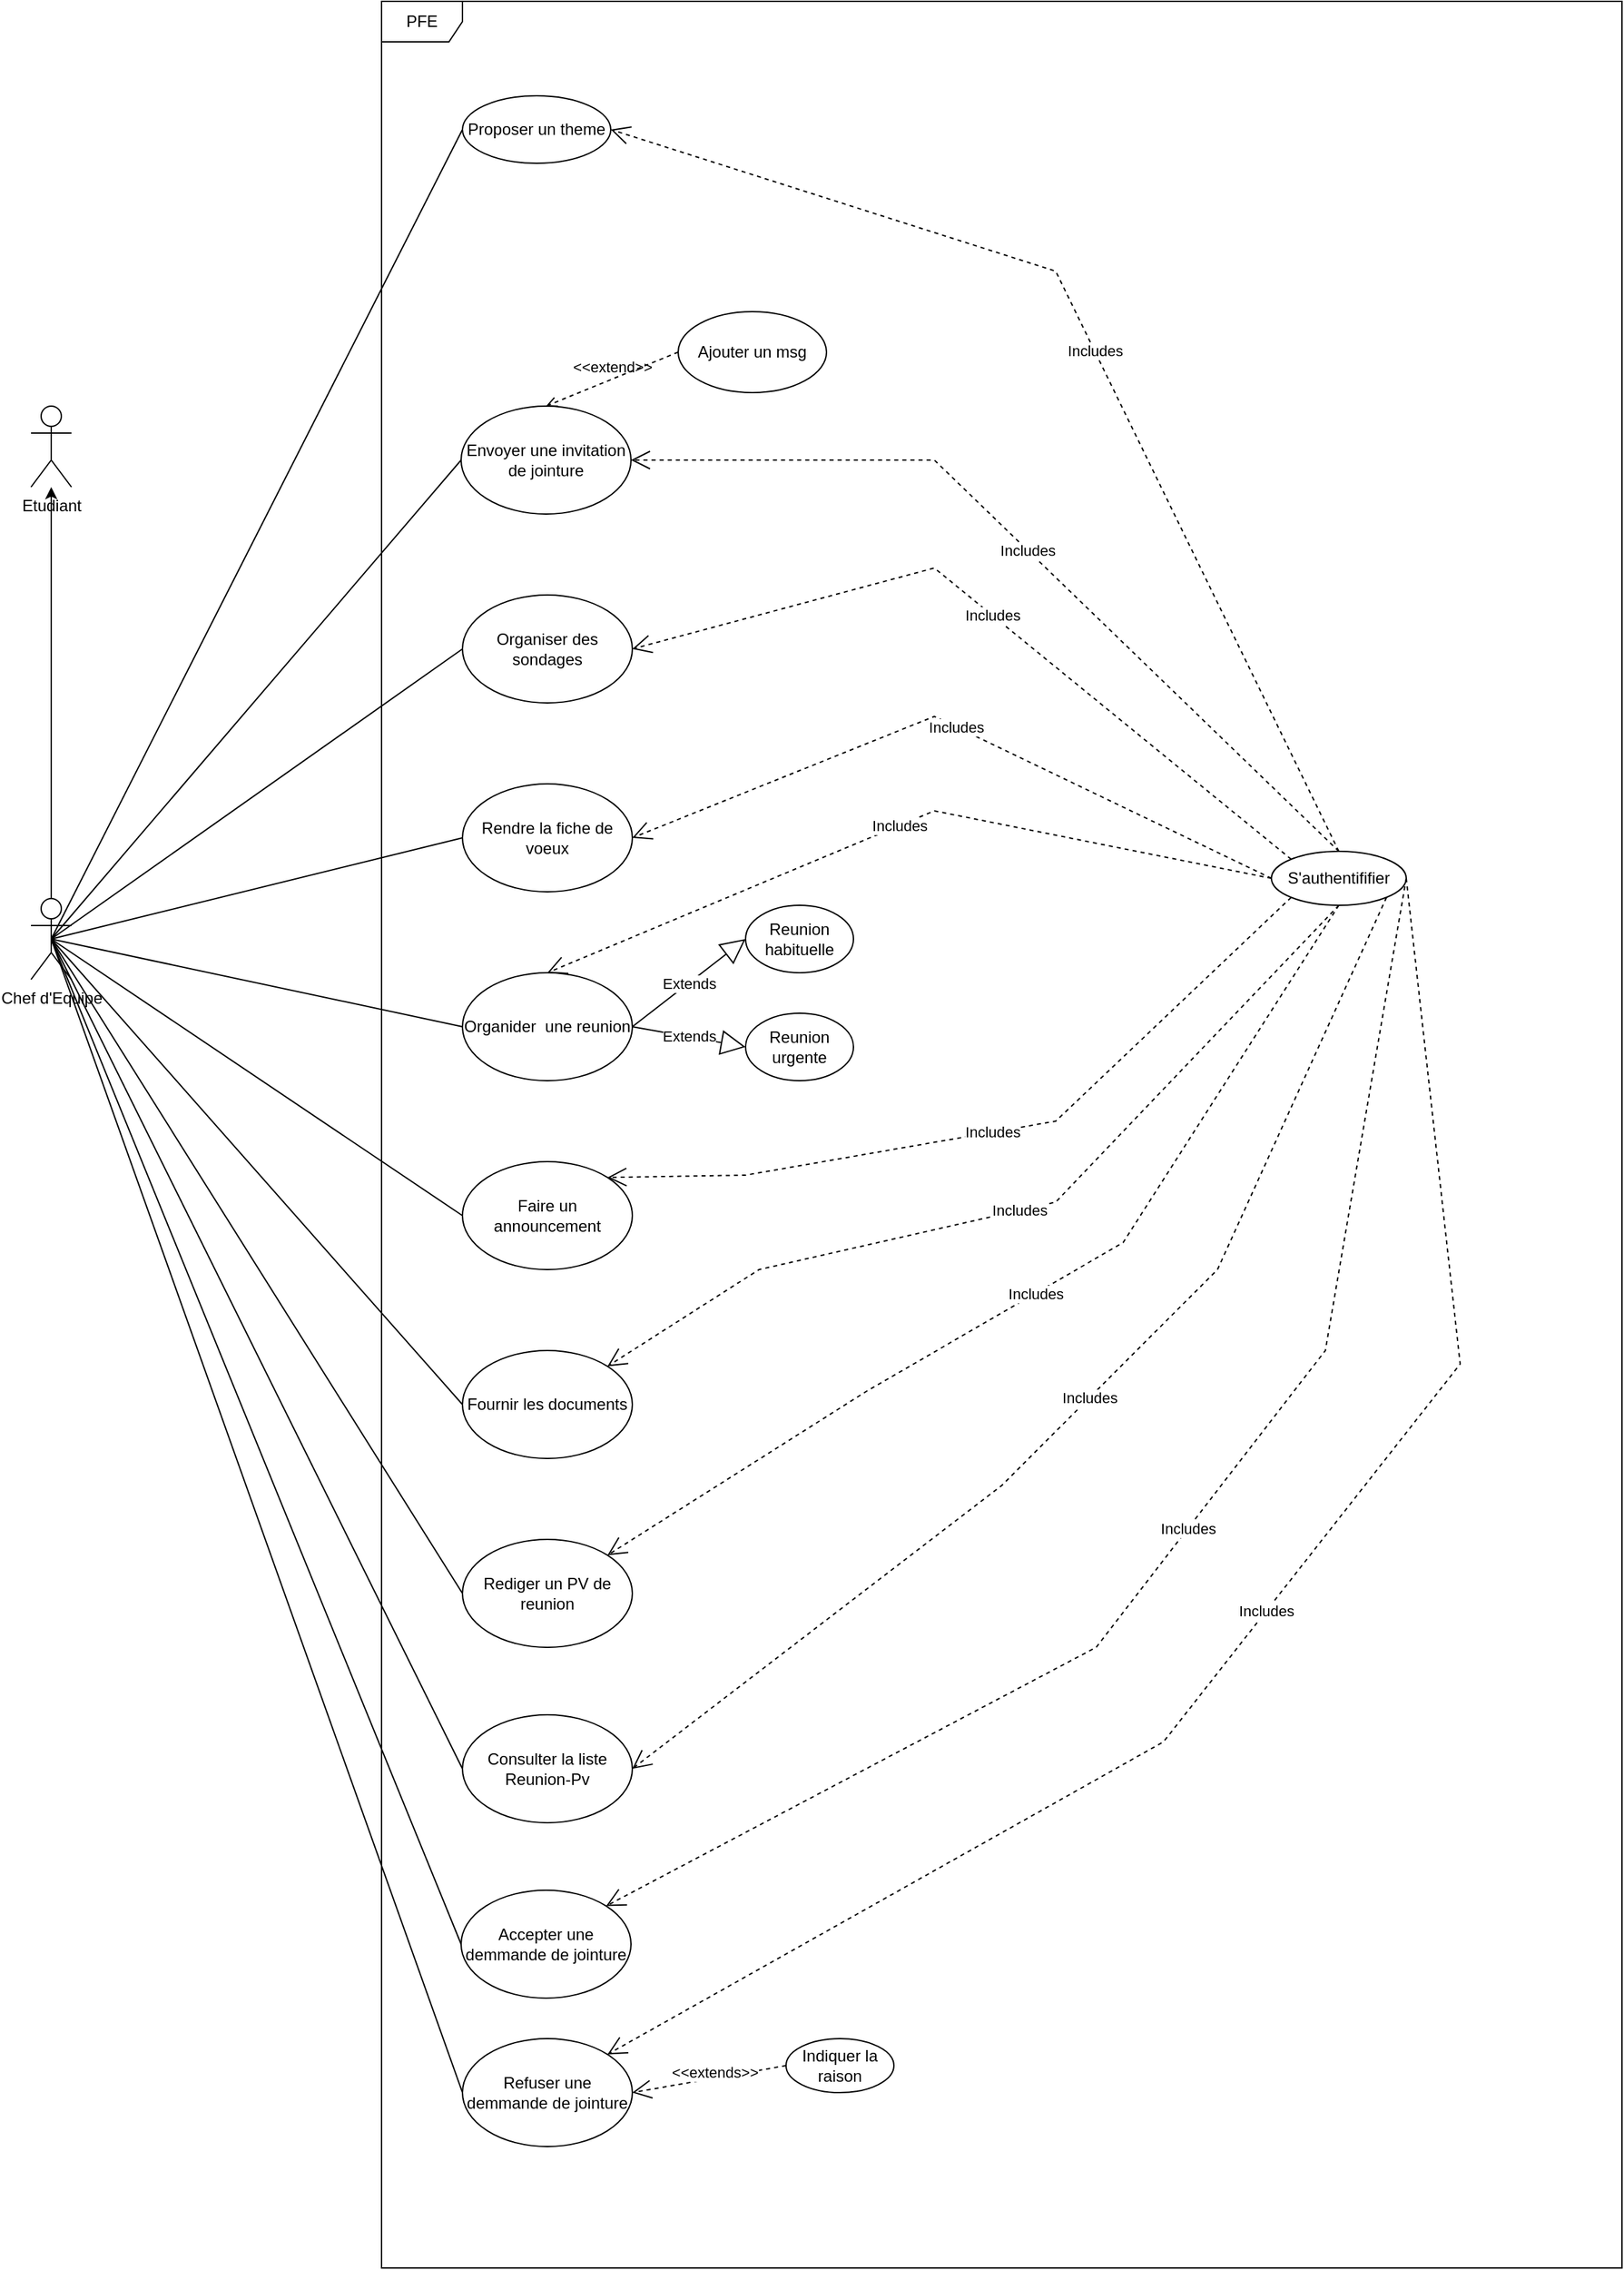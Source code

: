 <mxfile version="16.6.8" type="github">
  <diagram id="A067LKS2ry-VZMvpZOUi" name="Page-1">
    <mxGraphModel dx="751" dy="438" grid="1" gridSize="10" guides="1" tooltips="1" connect="1" arrows="1" fold="1" page="1" pageScale="1" pageWidth="827" pageHeight="1169" math="0" shadow="0">
      <root>
        <mxCell id="0" />
        <mxCell id="1" parent="0" />
        <mxCell id="kKdQHFVWe_23k0Kt-Wqn-3" value="" style="edgeStyle=orthogonalEdgeStyle;rounded=0;orthogonalLoop=1;jettySize=auto;html=1;" parent="1" source="kKdQHFVWe_23k0Kt-Wqn-1" target="kKdQHFVWe_23k0Kt-Wqn-2" edge="1">
          <mxGeometry relative="1" as="geometry" />
        </mxCell>
        <mxCell id="kKdQHFVWe_23k0Kt-Wqn-1" value="Chef d&#39;Equipe" style="shape=umlActor;verticalLabelPosition=bottom;verticalAlign=top;html=1;outlineConnect=0;" parent="1" vertex="1">
          <mxGeometry x="40" y="675" width="30" height="60" as="geometry" />
        </mxCell>
        <mxCell id="kKdQHFVWe_23k0Kt-Wqn-2" value="Etudiant&lt;br&gt;" style="shape=umlActor;verticalLabelPosition=bottom;verticalAlign=top;html=1;outlineConnect=0;" parent="1" vertex="1">
          <mxGeometry x="40" y="310" width="30" height="60" as="geometry" />
        </mxCell>
        <mxCell id="kKdQHFVWe_23k0Kt-Wqn-8" value="PFE" style="shape=umlFrame;whiteSpace=wrap;html=1;" parent="1" vertex="1">
          <mxGeometry x="300" y="10" width="920" height="1680" as="geometry" />
        </mxCell>
        <mxCell id="kKdQHFVWe_23k0Kt-Wqn-9" value="Proposer un theme" style="ellipse;whiteSpace=wrap;html=1;" parent="1" vertex="1">
          <mxGeometry x="360" y="80" width="110" height="50" as="geometry" />
        </mxCell>
        <mxCell id="kKdQHFVWe_23k0Kt-Wqn-11" value="Envoyer une invitation de jointure" style="ellipse;whiteSpace=wrap;html=1;" parent="1" vertex="1">
          <mxGeometry x="359" y="310" width="126" height="80" as="geometry" />
        </mxCell>
        <mxCell id="kKdQHFVWe_23k0Kt-Wqn-12" value="Organiser des sondages" style="ellipse;whiteSpace=wrap;html=1;" parent="1" vertex="1">
          <mxGeometry x="360" y="450" width="126" height="80" as="geometry" />
        </mxCell>
        <mxCell id="kKdQHFVWe_23k0Kt-Wqn-13" value="Rendre la fiche de voeux" style="ellipse;whiteSpace=wrap;html=1;" parent="1" vertex="1">
          <mxGeometry x="360" y="590" width="126" height="80" as="geometry" />
        </mxCell>
        <mxCell id="kKdQHFVWe_23k0Kt-Wqn-14" value="Organider&amp;nbsp; une reunion" style="ellipse;whiteSpace=wrap;html=1;" parent="1" vertex="1">
          <mxGeometry x="360" y="730" width="126" height="80" as="geometry" />
        </mxCell>
        <mxCell id="kKdQHFVWe_23k0Kt-Wqn-16" value="Reunion urgente" style="ellipse;whiteSpace=wrap;html=1;" parent="1" vertex="1">
          <mxGeometry x="570" y="760" width="80" height="50" as="geometry" />
        </mxCell>
        <mxCell id="kKdQHFVWe_23k0Kt-Wqn-18" value="Extends" style="endArrow=block;endSize=16;endFill=0;html=1;rounded=0;exitX=1;exitY=0.5;exitDx=0;exitDy=0;entryX=0;entryY=0.5;entryDx=0;entryDy=0;" parent="1" source="kKdQHFVWe_23k0Kt-Wqn-14" target="kKdQHFVWe_23k0Kt-Wqn-20" edge="1">
          <mxGeometry width="160" relative="1" as="geometry">
            <mxPoint x="540" y="770" as="sourcePoint" />
            <mxPoint x="570" y="705.0" as="targetPoint" />
          </mxGeometry>
        </mxCell>
        <mxCell id="kKdQHFVWe_23k0Kt-Wqn-19" value="Extends" style="endArrow=block;endSize=16;endFill=0;html=1;rounded=0;exitX=1;exitY=0.5;exitDx=0;exitDy=0;entryX=0;entryY=0.5;entryDx=0;entryDy=0;" parent="1" source="kKdQHFVWe_23k0Kt-Wqn-14" target="kKdQHFVWe_23k0Kt-Wqn-16" edge="1">
          <mxGeometry width="160" relative="1" as="geometry">
            <mxPoint x="496.0" y="780.0" as="sourcePoint" />
            <mxPoint x="580.0" y="720.0" as="targetPoint" />
          </mxGeometry>
        </mxCell>
        <mxCell id="kKdQHFVWe_23k0Kt-Wqn-20" value="Reunion habituelle" style="ellipse;whiteSpace=wrap;html=1;" parent="1" vertex="1">
          <mxGeometry x="570" y="680" width="80" height="50" as="geometry" />
        </mxCell>
        <mxCell id="kKdQHFVWe_23k0Kt-Wqn-21" value="Faire un announcement" style="ellipse;whiteSpace=wrap;html=1;" parent="1" vertex="1">
          <mxGeometry x="360" y="870" width="126" height="80" as="geometry" />
        </mxCell>
        <mxCell id="kKdQHFVWe_23k0Kt-Wqn-22" value="Fournir les documents" style="ellipse;whiteSpace=wrap;html=1;" parent="1" vertex="1">
          <mxGeometry x="360" y="1010" width="126" height="80" as="geometry" />
        </mxCell>
        <mxCell id="kKdQHFVWe_23k0Kt-Wqn-23" value="Rediger un PV de reunion" style="ellipse;whiteSpace=wrap;html=1;" parent="1" vertex="1">
          <mxGeometry x="360" y="1150" width="126" height="80" as="geometry" />
        </mxCell>
        <mxCell id="kKdQHFVWe_23k0Kt-Wqn-26" value="Consulter la liste Reunion-Pv" style="ellipse;whiteSpace=wrap;html=1;" parent="1" vertex="1">
          <mxGeometry x="360" y="1280" width="126" height="80" as="geometry" />
        </mxCell>
        <mxCell id="kKdQHFVWe_23k0Kt-Wqn-29" value="" style="endArrow=none;html=1;rounded=0;entryX=0;entryY=0.5;entryDx=0;entryDy=0;exitX=0.5;exitY=0.5;exitDx=0;exitDy=0;exitPerimeter=0;" parent="1" source="kKdQHFVWe_23k0Kt-Wqn-1" target="kKdQHFVWe_23k0Kt-Wqn-9" edge="1">
          <mxGeometry width="50" height="50" relative="1" as="geometry">
            <mxPoint x="50" y="650" as="sourcePoint" />
            <mxPoint x="100" y="600" as="targetPoint" />
          </mxGeometry>
        </mxCell>
        <mxCell id="kKdQHFVWe_23k0Kt-Wqn-33" value="" style="endArrow=none;html=1;rounded=0;entryX=0;entryY=0.5;entryDx=0;entryDy=0;exitX=0.5;exitY=0.5;exitDx=0;exitDy=0;exitPerimeter=0;" parent="1" source="kKdQHFVWe_23k0Kt-Wqn-1" target="kKdQHFVWe_23k0Kt-Wqn-11" edge="1">
          <mxGeometry width="50" height="50" relative="1" as="geometry">
            <mxPoint x="80" y="581.99" as="sourcePoint" />
            <mxPoint x="369" y="235" as="targetPoint" />
          </mxGeometry>
        </mxCell>
        <mxCell id="kKdQHFVWe_23k0Kt-Wqn-34" value="" style="endArrow=none;html=1;rounded=0;entryX=0;entryY=0.5;entryDx=0;entryDy=0;exitX=0.5;exitY=0.5;exitDx=0;exitDy=0;exitPerimeter=0;" parent="1" source="kKdQHFVWe_23k0Kt-Wqn-1" target="kKdQHFVWe_23k0Kt-Wqn-12" edge="1">
          <mxGeometry width="50" height="50" relative="1" as="geometry">
            <mxPoint x="65" y="600" as="sourcePoint" />
            <mxPoint x="369.0" y="360" as="targetPoint" />
          </mxGeometry>
        </mxCell>
        <mxCell id="kKdQHFVWe_23k0Kt-Wqn-35" value="" style="endArrow=none;html=1;rounded=0;entryX=0;entryY=0.5;entryDx=0;entryDy=0;exitX=0.5;exitY=0.5;exitDx=0;exitDy=0;exitPerimeter=0;" parent="1" source="kKdQHFVWe_23k0Kt-Wqn-1" target="kKdQHFVWe_23k0Kt-Wqn-13" edge="1">
          <mxGeometry width="50" height="50" relative="1" as="geometry">
            <mxPoint x="65" y="600" as="sourcePoint" />
            <mxPoint x="370.0" y="500" as="targetPoint" />
          </mxGeometry>
        </mxCell>
        <mxCell id="kKdQHFVWe_23k0Kt-Wqn-37" value="" style="endArrow=none;html=1;rounded=0;entryX=0;entryY=0.5;entryDx=0;entryDy=0;exitX=0.5;exitY=0.5;exitDx=0;exitDy=0;exitPerimeter=0;" parent="1" source="kKdQHFVWe_23k0Kt-Wqn-1" target="kKdQHFVWe_23k0Kt-Wqn-14" edge="1">
          <mxGeometry width="50" height="50" relative="1" as="geometry">
            <mxPoint x="65" y="600" as="sourcePoint" />
            <mxPoint x="370.0" y="640" as="targetPoint" />
          </mxGeometry>
        </mxCell>
        <mxCell id="kKdQHFVWe_23k0Kt-Wqn-38" value="" style="endArrow=none;html=1;rounded=0;entryX=0;entryY=0.5;entryDx=0;entryDy=0;exitX=0.5;exitY=0.5;exitDx=0;exitDy=0;exitPerimeter=0;" parent="1" source="kKdQHFVWe_23k0Kt-Wqn-1" target="kKdQHFVWe_23k0Kt-Wqn-21" edge="1">
          <mxGeometry width="50" height="50" relative="1" as="geometry">
            <mxPoint x="65" y="600" as="sourcePoint" />
            <mxPoint x="370.0" y="780" as="targetPoint" />
          </mxGeometry>
        </mxCell>
        <mxCell id="kKdQHFVWe_23k0Kt-Wqn-41" value="" style="endArrow=none;html=1;rounded=0;entryX=0;entryY=0.5;entryDx=0;entryDy=0;exitX=0.5;exitY=0.5;exitDx=0;exitDy=0;exitPerimeter=0;" parent="1" source="kKdQHFVWe_23k0Kt-Wqn-1" target="kKdQHFVWe_23k0Kt-Wqn-22" edge="1">
          <mxGeometry width="50" height="50" relative="1" as="geometry">
            <mxPoint x="65" y="715" as="sourcePoint" />
            <mxPoint x="370.0" y="920" as="targetPoint" />
          </mxGeometry>
        </mxCell>
        <mxCell id="kKdQHFVWe_23k0Kt-Wqn-42" value="" style="endArrow=none;html=1;rounded=0;entryX=0;entryY=0.5;entryDx=0;entryDy=0;exitX=0.5;exitY=0.5;exitDx=0;exitDy=0;exitPerimeter=0;" parent="1" source="kKdQHFVWe_23k0Kt-Wqn-1" target="kKdQHFVWe_23k0Kt-Wqn-23" edge="1">
          <mxGeometry width="50" height="50" relative="1" as="geometry">
            <mxPoint x="65" y="715" as="sourcePoint" />
            <mxPoint x="370.0" y="1060" as="targetPoint" />
          </mxGeometry>
        </mxCell>
        <mxCell id="kKdQHFVWe_23k0Kt-Wqn-43" value="" style="endArrow=none;html=1;rounded=0;entryX=0;entryY=0.5;entryDx=0;entryDy=0;exitX=0.5;exitY=0.5;exitDx=0;exitDy=0;exitPerimeter=0;" parent="1" source="kKdQHFVWe_23k0Kt-Wqn-1" target="kKdQHFVWe_23k0Kt-Wqn-26" edge="1">
          <mxGeometry width="50" height="50" relative="1" as="geometry">
            <mxPoint x="65" y="715" as="sourcePoint" />
            <mxPoint x="370.0" y="1200" as="targetPoint" />
          </mxGeometry>
        </mxCell>
        <mxCell id="kKdQHFVWe_23k0Kt-Wqn-44" value="S&#39;authentififier" style="ellipse;whiteSpace=wrap;html=1;" parent="1" vertex="1">
          <mxGeometry x="960" y="640" width="100" height="40" as="geometry" />
        </mxCell>
        <mxCell id="kKdQHFVWe_23k0Kt-Wqn-45" value="Includes" style="endArrow=open;endSize=12;dashed=1;html=1;rounded=0;exitX=0.5;exitY=0;exitDx=0;exitDy=0;entryX=1;entryY=0.5;entryDx=0;entryDy=0;" parent="1" source="kKdQHFVWe_23k0Kt-Wqn-44" target="kKdQHFVWe_23k0Kt-Wqn-9" edge="1">
          <mxGeometry width="160" relative="1" as="geometry">
            <mxPoint x="845" y="605" as="sourcePoint" />
            <mxPoint x="485.0" y="550" as="targetPoint" />
            <Array as="points">
              <mxPoint x="800" y="210" />
            </Array>
          </mxGeometry>
        </mxCell>
        <mxCell id="kKdQHFVWe_23k0Kt-Wqn-47" value="Includes" style="endArrow=open;endSize=12;dashed=1;html=1;rounded=0;entryX=1;entryY=0.5;entryDx=0;entryDy=0;exitX=0.5;exitY=0;exitDx=0;exitDy=0;" parent="1" source="kKdQHFVWe_23k0Kt-Wqn-44" target="kKdQHFVWe_23k0Kt-Wqn-11" edge="1">
          <mxGeometry width="160" relative="1" as="geometry">
            <mxPoint x="960" y="580" as="sourcePoint" />
            <mxPoint x="479" y="235.0" as="targetPoint" />
            <Array as="points">
              <mxPoint x="710" y="350" />
            </Array>
          </mxGeometry>
        </mxCell>
        <mxCell id="kKdQHFVWe_23k0Kt-Wqn-49" value="Includes" style="endArrow=open;endSize=12;dashed=1;html=1;rounded=0;entryX=1;entryY=0.5;entryDx=0;entryDy=0;exitX=0;exitY=0;exitDx=0;exitDy=0;" parent="1" source="kKdQHFVWe_23k0Kt-Wqn-44" target="kKdQHFVWe_23k0Kt-Wqn-12" edge="1">
          <mxGeometry width="160" relative="1" as="geometry">
            <mxPoint x="970" y="590" as="sourcePoint" />
            <mxPoint x="495.0" y="360.0" as="targetPoint" />
            <Array as="points">
              <mxPoint x="710" y="430" />
            </Array>
          </mxGeometry>
        </mxCell>
        <mxCell id="kKdQHFVWe_23k0Kt-Wqn-50" value="Includes" style="endArrow=open;endSize=12;dashed=1;html=1;rounded=0;entryX=1;entryY=0.5;entryDx=0;entryDy=0;exitX=0;exitY=0.5;exitDx=0;exitDy=0;" parent="1" source="kKdQHFVWe_23k0Kt-Wqn-44" target="kKdQHFVWe_23k0Kt-Wqn-13" edge="1">
          <mxGeometry width="160" relative="1" as="geometry">
            <mxPoint x="944.645" y="605.858" as="sourcePoint" />
            <mxPoint x="496.0" y="500" as="targetPoint" />
            <Array as="points">
              <mxPoint x="710" y="540" />
            </Array>
          </mxGeometry>
        </mxCell>
        <mxCell id="kKdQHFVWe_23k0Kt-Wqn-51" value="Includes" style="endArrow=open;endSize=12;dashed=1;html=1;rounded=0;entryX=0.5;entryY=0;entryDx=0;entryDy=0;exitX=0;exitY=0.5;exitDx=0;exitDy=0;" parent="1" source="kKdQHFVWe_23k0Kt-Wqn-44" target="kKdQHFVWe_23k0Kt-Wqn-14" edge="1">
          <mxGeometry width="160" relative="1" as="geometry">
            <mxPoint x="910" y="630" as="sourcePoint" />
            <mxPoint x="496.0" y="640" as="targetPoint" />
            <Array as="points">
              <mxPoint x="710" y="610" />
            </Array>
          </mxGeometry>
        </mxCell>
        <mxCell id="kKdQHFVWe_23k0Kt-Wqn-56" value="Includes" style="endArrow=open;endSize=12;dashed=1;html=1;rounded=0;entryX=1;entryY=0;entryDx=0;entryDy=0;exitX=0;exitY=1;exitDx=0;exitDy=0;" parent="1" source="kKdQHFVWe_23k0Kt-Wqn-44" target="kKdQHFVWe_23k0Kt-Wqn-21" edge="1">
          <mxGeometry width="160" relative="1" as="geometry">
            <mxPoint x="954.854" y="644.226" as="sourcePoint" />
            <mxPoint x="433.0" y="820.0" as="targetPoint" />
            <Array as="points">
              <mxPoint x="800" y="840" />
              <mxPoint x="570" y="880" />
            </Array>
          </mxGeometry>
        </mxCell>
        <mxCell id="kKdQHFVWe_23k0Kt-Wqn-57" value="Includes" style="endArrow=open;endSize=12;dashed=1;html=1;rounded=0;entryX=1;entryY=0;entryDx=0;entryDy=0;exitX=0.5;exitY=1;exitDx=0;exitDy=0;" parent="1" source="kKdQHFVWe_23k0Kt-Wqn-44" target="kKdQHFVWe_23k0Kt-Wqn-22" edge="1">
          <mxGeometry width="160" relative="1" as="geometry">
            <mxPoint x="984.854" y="684.226" as="sourcePoint" />
            <mxPoint x="477.317" y="891.57" as="targetPoint" />
            <Array as="points">
              <mxPoint x="800" y="900" />
              <mxPoint x="580" y="950" />
            </Array>
          </mxGeometry>
        </mxCell>
        <mxCell id="kKdQHFVWe_23k0Kt-Wqn-58" value="Includes" style="endArrow=open;endSize=12;dashed=1;html=1;rounded=0;entryX=1;entryY=0;entryDx=0;entryDy=0;exitX=0.5;exitY=1;exitDx=0;exitDy=0;" parent="1" source="kKdQHFVWe_23k0Kt-Wqn-44" target="kKdQHFVWe_23k0Kt-Wqn-23" edge="1">
          <mxGeometry width="160" relative="1" as="geometry">
            <mxPoint x="1020" y="690.0" as="sourcePoint" />
            <mxPoint x="477.317" y="1031.57" as="targetPoint" />
            <Array as="points">
              <mxPoint x="850" y="930" />
              <mxPoint x="660" y="1040" />
            </Array>
          </mxGeometry>
        </mxCell>
        <mxCell id="kKdQHFVWe_23k0Kt-Wqn-59" value="Includes" style="endArrow=open;endSize=12;dashed=1;html=1;rounded=0;entryX=1;entryY=0.5;entryDx=0;entryDy=0;exitX=1;exitY=1;exitDx=0;exitDy=0;" parent="1" source="kKdQHFVWe_23k0Kt-Wqn-44" target="kKdQHFVWe_23k0Kt-Wqn-26" edge="1">
          <mxGeometry width="160" relative="1" as="geometry">
            <mxPoint x="1020" y="690.0" as="sourcePoint" />
            <mxPoint x="477.317" y="1171.57" as="targetPoint" />
            <Array as="points">
              <mxPoint x="920" y="950" />
              <mxPoint x="760" y="1110" />
            </Array>
          </mxGeometry>
        </mxCell>
        <mxCell id="tkAfyqhqfIjrdCeZFMqN-15" value="Accepter une demmande de jointure" style="ellipse;whiteSpace=wrap;html=1;" parent="1" vertex="1">
          <mxGeometry x="359" y="1410" width="126" height="80" as="geometry" />
        </mxCell>
        <mxCell id="tkAfyqhqfIjrdCeZFMqN-16" value="Indiquer la raison" style="ellipse;whiteSpace=wrap;html=1;" parent="1" vertex="1">
          <mxGeometry x="600" y="1520" width="80" height="40" as="geometry" />
        </mxCell>
        <mxCell id="tkAfyqhqfIjrdCeZFMqN-17" value="&amp;lt;&amp;lt;extends&amp;gt;&amp;gt;" style="endArrow=open;endSize=12;dashed=1;html=1;rounded=0;entryX=1;entryY=0.5;entryDx=0;entryDy=0;exitX=0;exitY=0.5;exitDx=0;exitDy=0;" parent="1" source="tkAfyqhqfIjrdCeZFMqN-16" target="tkAfyqhqfIjrdCeZFMqN-20" edge="1">
          <mxGeometry x="-0.081" y="-4" width="160" relative="1" as="geometry">
            <mxPoint x="540" y="1490" as="sourcePoint" />
            <mxPoint x="483.454" y="1485.632" as="targetPoint" />
            <Array as="points" />
            <mxPoint as="offset" />
          </mxGeometry>
        </mxCell>
        <mxCell id="tkAfyqhqfIjrdCeZFMqN-18" value="" style="endArrow=none;html=1;rounded=0;exitX=0.5;exitY=0.5;exitDx=0;exitDy=0;exitPerimeter=0;entryX=0;entryY=0.5;entryDx=0;entryDy=0;" parent="1" source="kKdQHFVWe_23k0Kt-Wqn-1" target="tkAfyqhqfIjrdCeZFMqN-15" edge="1">
          <mxGeometry width="50" height="50" relative="1" as="geometry">
            <mxPoint x="70" y="870" as="sourcePoint" />
            <mxPoint x="120" y="820" as="targetPoint" />
          </mxGeometry>
        </mxCell>
        <mxCell id="tkAfyqhqfIjrdCeZFMqN-19" value="Includes" style="endArrow=open;endSize=12;dashed=1;html=1;rounded=0;entryX=1;entryY=0;entryDx=0;entryDy=0;exitX=1;exitY=0.5;exitDx=0;exitDy=0;" parent="1" source="kKdQHFVWe_23k0Kt-Wqn-44" target="tkAfyqhqfIjrdCeZFMqN-15" edge="1">
          <mxGeometry width="160" relative="1" as="geometry">
            <mxPoint x="1054.956" y="684.3" as="sourcePoint" />
            <mxPoint x="496.0" y="1330" as="targetPoint" />
            <Array as="points">
              <mxPoint x="1000" y="1010" />
              <mxPoint x="830" y="1230" />
            </Array>
          </mxGeometry>
        </mxCell>
        <mxCell id="tkAfyqhqfIjrdCeZFMqN-20" value="Refuser une demmande de jointure" style="ellipse;whiteSpace=wrap;html=1;" parent="1" vertex="1">
          <mxGeometry x="360" y="1520" width="126" height="80" as="geometry" />
        </mxCell>
        <mxCell id="tkAfyqhqfIjrdCeZFMqN-21" value="" style="endArrow=none;html=1;rounded=0;entryX=0.5;entryY=0.5;entryDx=0;entryDy=0;entryPerimeter=0;exitX=0;exitY=0.5;exitDx=0;exitDy=0;" parent="1" source="tkAfyqhqfIjrdCeZFMqN-20" target="kKdQHFVWe_23k0Kt-Wqn-1" edge="1">
          <mxGeometry width="50" height="50" relative="1" as="geometry">
            <mxPoint x="30" y="790" as="sourcePoint" />
            <mxPoint x="80" y="740" as="targetPoint" />
          </mxGeometry>
        </mxCell>
        <mxCell id="tkAfyqhqfIjrdCeZFMqN-22" value="Includes" style="endArrow=open;endSize=12;dashed=1;html=1;rounded=0;entryX=1;entryY=0;entryDx=0;entryDy=0;exitX=1;exitY=0.5;exitDx=0;exitDy=0;" parent="1" source="kKdQHFVWe_23k0Kt-Wqn-44" target="tkAfyqhqfIjrdCeZFMqN-20" edge="1">
          <mxGeometry width="160" relative="1" as="geometry">
            <mxPoint x="1080" y="660" as="sourcePoint" />
            <mxPoint x="476.37" y="1431.603" as="targetPoint" />
            <Array as="points">
              <mxPoint x="1100" y="1020" />
              <mxPoint x="880" y="1300" />
            </Array>
          </mxGeometry>
        </mxCell>
        <mxCell id="IJir81BEqC5icPS_WSec-1" value="Ajouter un msg" style="ellipse;whiteSpace=wrap;html=1;" vertex="1" parent="1">
          <mxGeometry x="520" y="240" width="110" height="60" as="geometry" />
        </mxCell>
        <mxCell id="IJir81BEqC5icPS_WSec-3" value="&amp;lt;&amp;lt;extend&amp;gt;&amp;gt;" style="html=1;verticalAlign=bottom;labelBackgroundColor=none;endArrow=open;endFill=0;dashed=1;rounded=0;entryX=0.5;entryY=0;entryDx=0;entryDy=0;exitX=0;exitY=0.5;exitDx=0;exitDy=0;" edge="1" parent="1" source="IJir81BEqC5icPS_WSec-1" target="kKdQHFVWe_23k0Kt-Wqn-11">
          <mxGeometry width="160" relative="1" as="geometry">
            <mxPoint x="550" y="250" as="sourcePoint" />
            <mxPoint x="380" y="260" as="targetPoint" />
          </mxGeometry>
        </mxCell>
      </root>
    </mxGraphModel>
  </diagram>
</mxfile>
